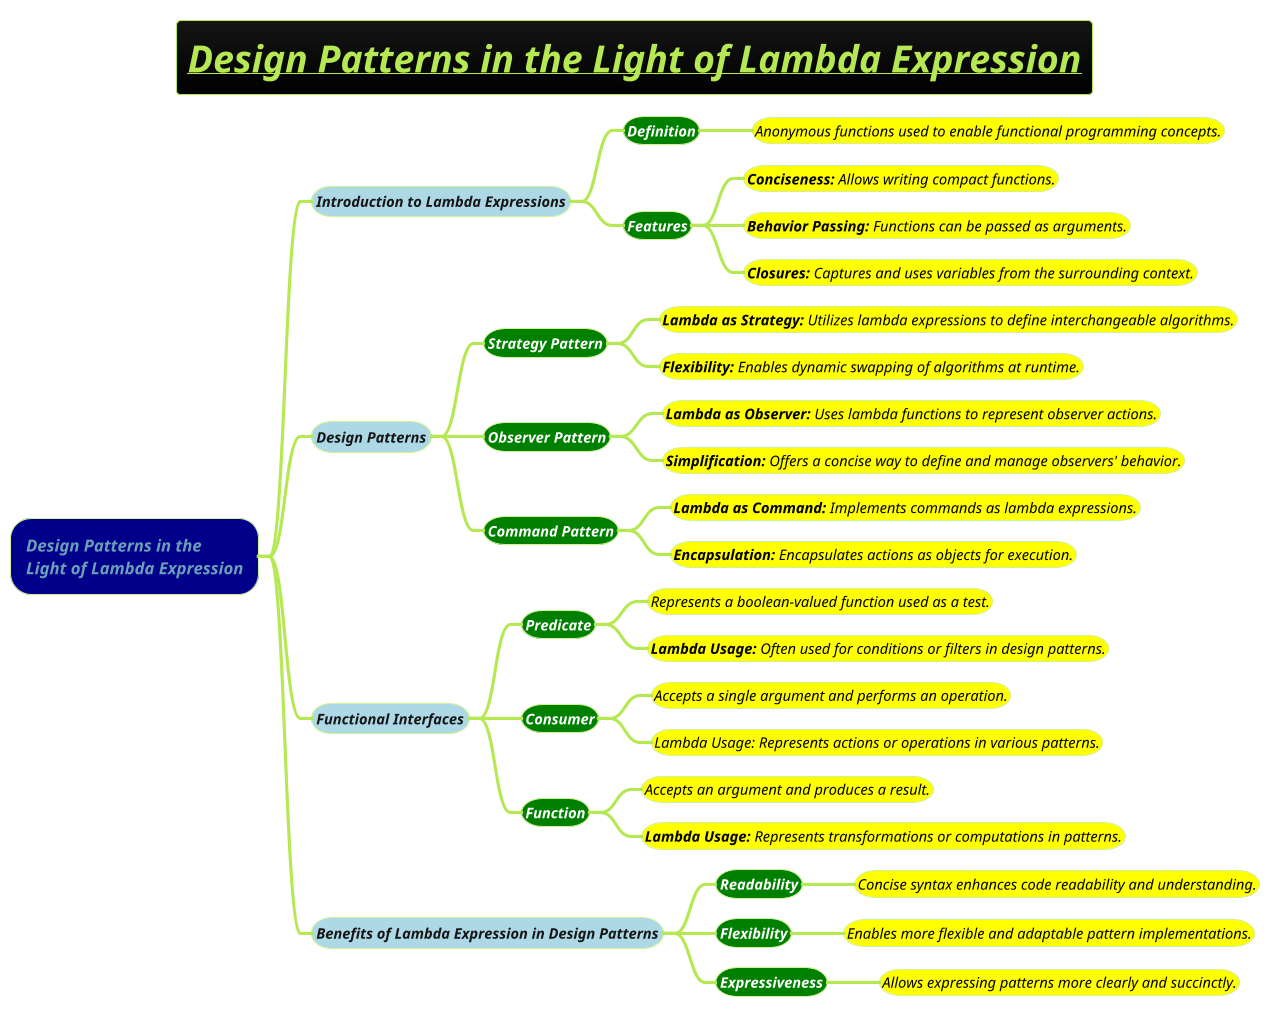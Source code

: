 @startmindmap
title =<i><b><u>Design Patterns in the Light of Lambda Expression
!theme hacker

*[#darkblue] <i>Design Patterns in the \n<i>Light of Lambda Expression
**[#lightblue] <i><color #blac><size:14>Introduction to Lambda Expressions
***[#green] <b><i><color #white><size:14>Definition
****[#yellow] <i><color #black><size:14>Anonymous functions used to enable functional programming concepts.
***[#green] <b><i><color #white><size:14>Features
****[#yellow] <i><color #black><size:14>**Conciseness: **Allows writing compact functions.
****[#yellow] <i><color #black><size:14>**Behavior Passing:** Functions can be passed as arguments.
****[#yellow] <i><color #black><size:14>**Closures: **Captures and uses variables from the surrounding context.
**[#lightblue] <i><color #blac><size:14>Design Patterns
***[#green] <b><i><color #white><size:14>Strategy Pattern
****[#yellow] <i><color #black><size:14>**Lambda as Strategy:** Utilizes lambda expressions to define interchangeable algorithms.
****[#yellow] <i><color #black><size:14>**Flexibility:** Enables dynamic swapping of algorithms at runtime.
***[#green] <b><i><color #white><size:14>Observer Pattern
****[#yellow] <i><color #black><size:14>**Lambda as Observer:** Uses lambda functions to represent observer actions.
****[#yellow] <i><color #black><size:14>**Simplification:** Offers a concise way to define and manage observers' behavior.
***[#green] <b><i><color #white><size:14>Command Pattern
****[#yellow] <i><color #black><size:14>**Lambda as Command:** Implements commands as lambda expressions.
****[#yellow] <i><color #black><size:14>**Encapsulation:** Encapsulates actions as objects for execution.
**[#lightblue] <i><color #blac><size:14>Functional Interfaces
***[#green] <b><i><color #white><size:14>Predicate
****[#yellow] <i><color #black><size:14>Represents a boolean-valued function used as a test.
****[#yellow] <i><color #black><size:14>**Lambda Usage:** Often used for conditions or filters in design patterns.
***[#green] <b><i><color #white><size:14>Consumer
****[#yellow] <i><color #black><size:14>Accepts a single argument and performs an operation.
****[#yellow] <i><color #black><size:14>Lambda Usage: Represents actions or operations in various patterns.
***[#green] <b><i><color #white><size:14>Function
****[#yellow] <i><color #black><size:14>Accepts an argument and produces a result.
****[#yellow] <i><color #black><size:14>**Lambda Usage:** Represents transformations or computations in patterns.
**[#lightblue] <i><color #blac><size:14>Benefits of Lambda Expression in Design Patterns
***[#green] <b><i><color #white><size:14>Readability
****[#yellow] <i><color #black><size:14>Concise syntax enhances code readability and understanding.
***[#green] <b><i><color #white><size:14>Flexibility
****[#yellow] <i><color #black><size:14>Enables more flexible and adaptable pattern implementations.
***[#green] <b><i><color #white><size:14>Expressiveness
****[#yellow] <i><color #black><size:14>Allows expressing patterns more clearly and succinctly.
@endmindmap
